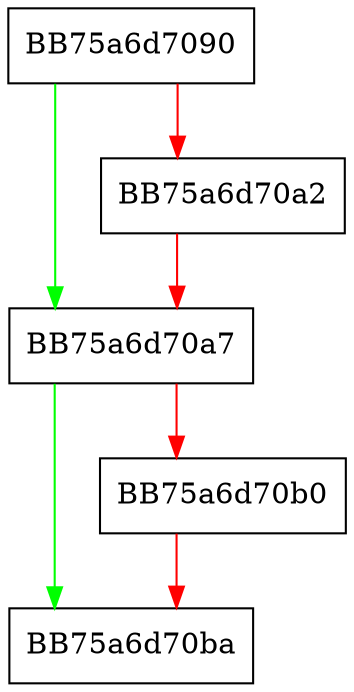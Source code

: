 digraph deinit {
  node [shape="box"];
  graph [splines=ortho];
  BB75a6d7090 -> BB75a6d70a7 [color="green"];
  BB75a6d7090 -> BB75a6d70a2 [color="red"];
  BB75a6d70a2 -> BB75a6d70a7 [color="red"];
  BB75a6d70a7 -> BB75a6d70ba [color="green"];
  BB75a6d70a7 -> BB75a6d70b0 [color="red"];
  BB75a6d70b0 -> BB75a6d70ba [color="red"];
}